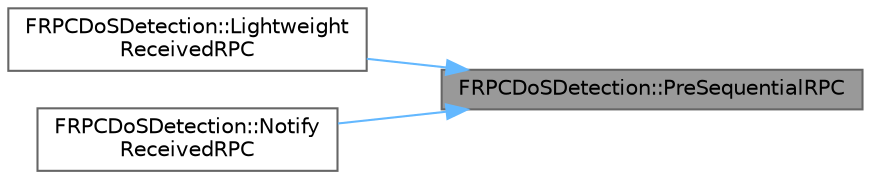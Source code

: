 digraph "FRPCDoSDetection::PreSequentialRPC"
{
 // INTERACTIVE_SVG=YES
 // LATEX_PDF_SIZE
  bgcolor="transparent";
  edge [fontname=Helvetica,fontsize=10,labelfontname=Helvetica,labelfontsize=10];
  node [fontname=Helvetica,fontsize=10,shape=box,height=0.2,width=0.4];
  rankdir="RL";
  Node1 [id="Node000001",label="FRPCDoSDetection::PreSequentialRPC",height=0.2,width=0.4,color="gray40", fillcolor="grey60", style="filled", fontcolor="black",tooltip="Called when we begin receiving the same RPC once or multiple times sequentially."];
  Node1 -> Node2 [id="edge1_Node000001_Node000002",dir="back",color="steelblue1",style="solid",tooltip=" "];
  Node2 [id="Node000002",label="FRPCDoSDetection::Lightweight\lReceivedRPC",height=0.2,width=0.4,color="grey40", fillcolor="white", style="filled",URL="$d7/dca/classFRPCDoSDetection.html#a055e8677d3e564918b259830007d9444",tooltip="If RPC monitoring is disabled, does extremely lightweight tracking of RPC calls, for monitoring track..."];
  Node1 -> Node3 [id="edge2_Node000001_Node000003",dir="back",color="steelblue1",style="solid",tooltip=" "];
  Node3 [id="Node000003",label="FRPCDoSDetection::Notify\lReceivedRPC",height=0.2,width=0.4,color="grey40", fillcolor="white", style="filled",URL="$d7/dca/classFRPCDoSDetection.html#af04e30db14899366b1f88c9a752b5aef",tooltip="If RPC monitoring is enabled, provides a notification for every RPC that is received,..."];
}
